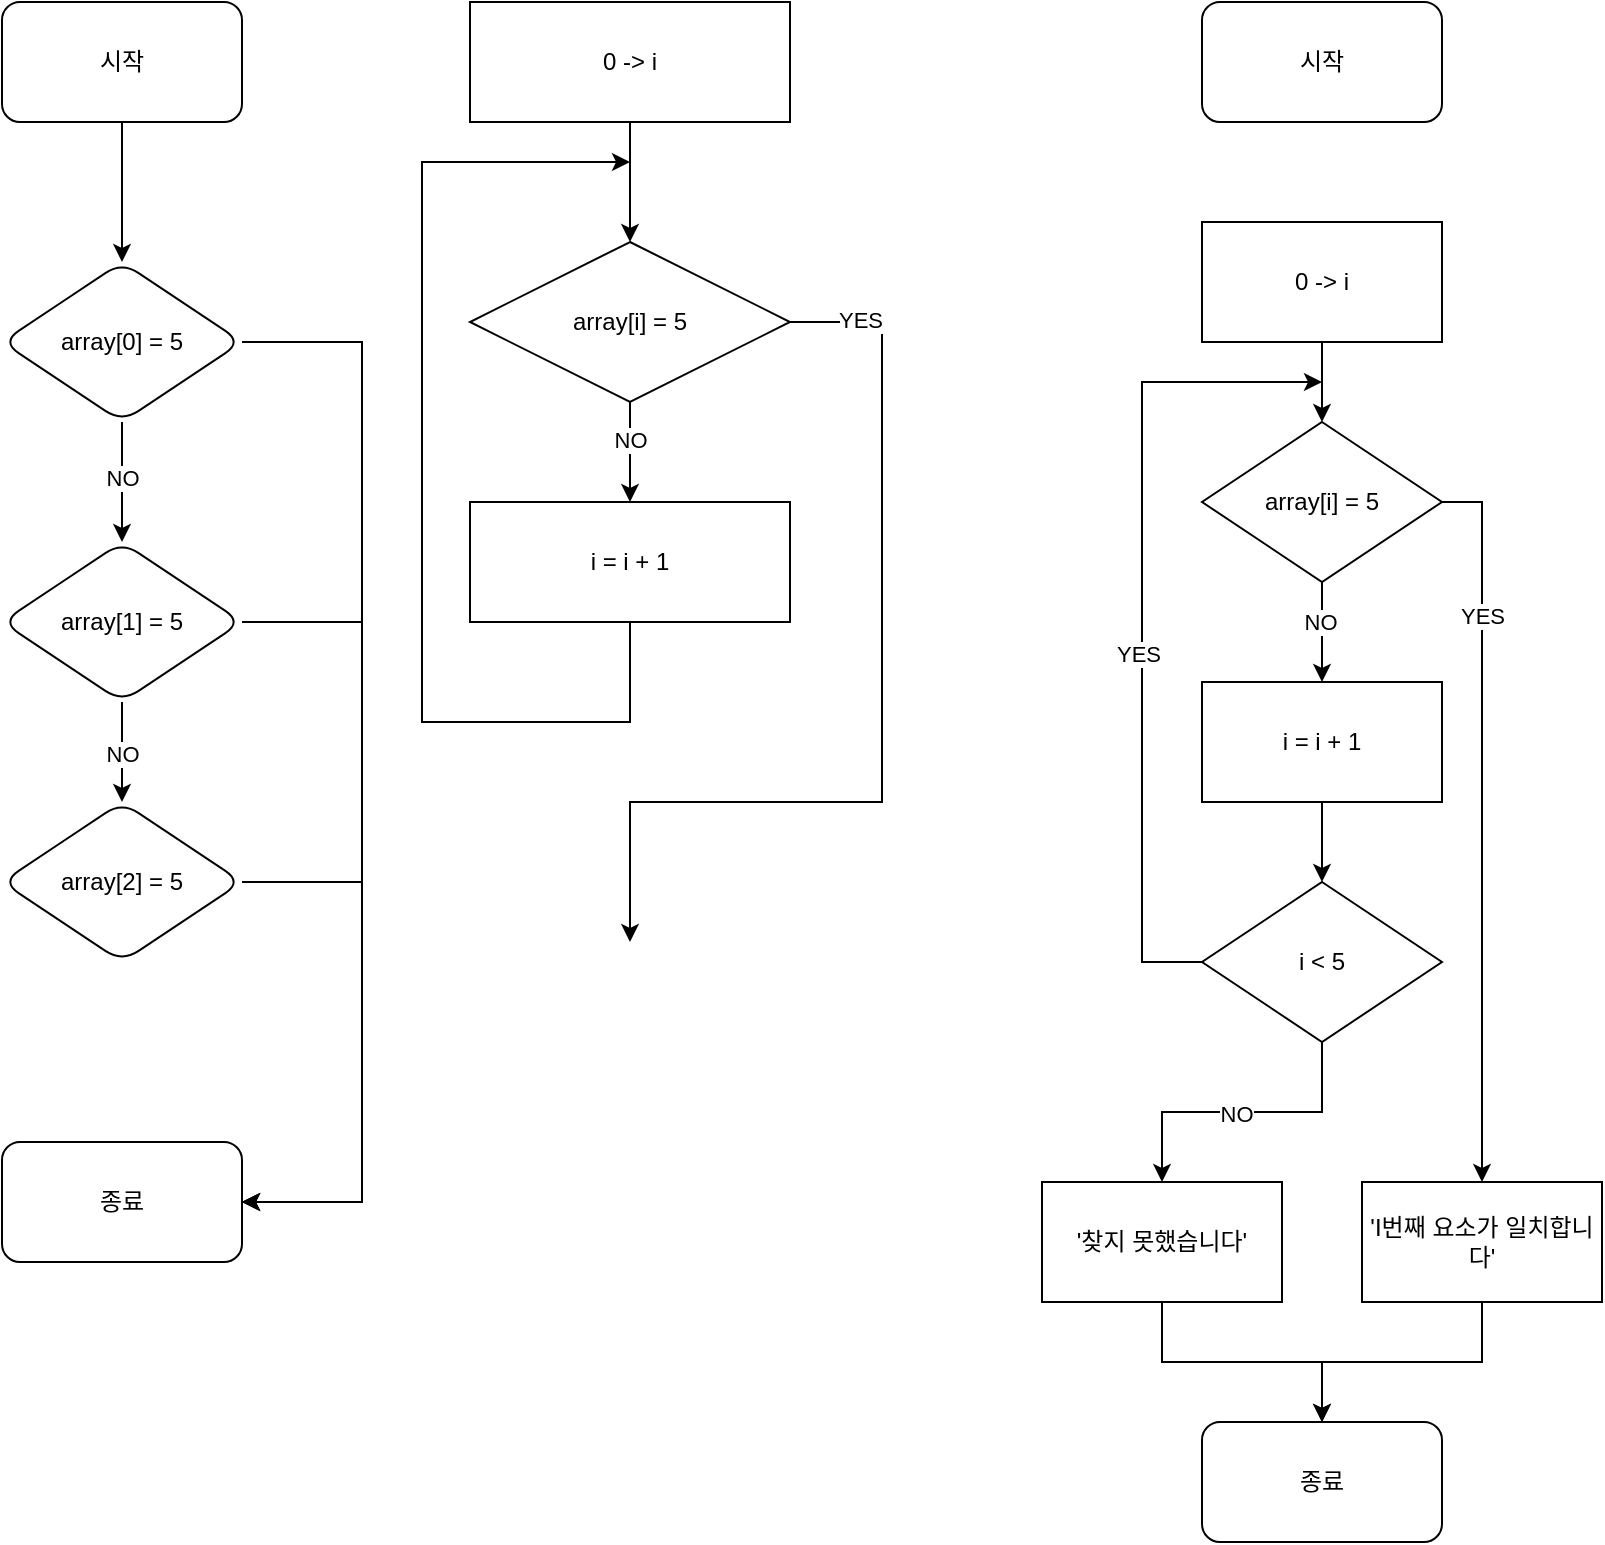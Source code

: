 <mxfile>
    <diagram id="ApETrDkDTe16mjVqTbQN" name="페이지-1">
        <mxGraphModel dx="458" dy="665" grid="1" gridSize="10" guides="1" tooltips="1" connect="1" arrows="1" fold="1" page="1" pageScale="1" pageWidth="827" pageHeight="1169" background="none" math="0" shadow="0">
            <root>
                <mxCell id="0"/>
                <mxCell id="1" parent="0"/>
                <mxCell id="4" value="" style="edgeStyle=orthogonalEdgeStyle;rounded=0;orthogonalLoop=1;jettySize=auto;html=1;" edge="1" parent="1" source="2" target="3">
                    <mxGeometry relative="1" as="geometry"/>
                </mxCell>
                <mxCell id="2" value="시작" style="rounded=1;whiteSpace=wrap;html=1;" vertex="1" parent="1">
                    <mxGeometry x="40" y="30" width="120" height="60" as="geometry"/>
                </mxCell>
                <mxCell id="6" value="" style="edgeStyle=orthogonalEdgeStyle;rounded=0;orthogonalLoop=1;jettySize=auto;html=1;" edge="1" parent="1" source="3" target="5">
                    <mxGeometry relative="1" as="geometry"/>
                </mxCell>
                <mxCell id="9" value="NO" style="edgeLabel;html=1;align=center;verticalAlign=middle;resizable=0;points=[];" vertex="1" connectable="0" parent="6">
                    <mxGeometry x="-0.069" y="4" relative="1" as="geometry">
                        <mxPoint x="-4" as="offset"/>
                    </mxGeometry>
                </mxCell>
                <mxCell id="12" style="edgeStyle=orthogonalEdgeStyle;rounded=0;orthogonalLoop=1;jettySize=auto;html=1;exitX=1;exitY=0.5;exitDx=0;exitDy=0;entryX=1;entryY=0.5;entryDx=0;entryDy=0;" edge="1" parent="1" source="3" target="11">
                    <mxGeometry relative="1" as="geometry">
                        <mxPoint x="210" y="640" as="targetPoint"/>
                        <Array as="points">
                            <mxPoint x="220" y="200"/>
                            <mxPoint x="220" y="630"/>
                        </Array>
                    </mxGeometry>
                </mxCell>
                <mxCell id="3" value="array[0] = 5" style="rhombus;whiteSpace=wrap;html=1;rounded=1;" vertex="1" parent="1">
                    <mxGeometry x="40" y="160" width="120" height="80" as="geometry"/>
                </mxCell>
                <mxCell id="8" value="" style="edgeStyle=orthogonalEdgeStyle;rounded=0;orthogonalLoop=1;jettySize=auto;html=1;" edge="1" parent="1" source="5" target="7">
                    <mxGeometry relative="1" as="geometry"/>
                </mxCell>
                <mxCell id="10" value="NO" style="edgeLabel;html=1;align=center;verticalAlign=middle;resizable=0;points=[];" vertex="1" connectable="0" parent="8">
                    <mxGeometry x="0.024" relative="1" as="geometry">
                        <mxPoint as="offset"/>
                    </mxGeometry>
                </mxCell>
                <mxCell id="13" style="edgeStyle=orthogonalEdgeStyle;rounded=0;orthogonalLoop=1;jettySize=auto;html=1;exitX=1;exitY=0.5;exitDx=0;exitDy=0;entryX=1;entryY=0.5;entryDx=0;entryDy=0;" edge="1" parent="1" source="5" target="11">
                    <mxGeometry relative="1" as="geometry">
                        <mxPoint x="220" y="630" as="targetPoint"/>
                        <Array as="points">
                            <mxPoint x="220" y="340"/>
                            <mxPoint x="220" y="630"/>
                        </Array>
                    </mxGeometry>
                </mxCell>
                <mxCell id="5" value="array[1] = 5" style="rhombus;whiteSpace=wrap;html=1;rounded=1;" vertex="1" parent="1">
                    <mxGeometry x="40" y="300" width="120" height="80" as="geometry"/>
                </mxCell>
                <mxCell id="14" style="edgeStyle=orthogonalEdgeStyle;rounded=0;orthogonalLoop=1;jettySize=auto;html=1;exitX=1;exitY=0.5;exitDx=0;exitDy=0;entryX=1;entryY=0.5;entryDx=0;entryDy=0;" edge="1" parent="1" source="7" target="11">
                    <mxGeometry relative="1" as="geometry">
                        <mxPoint x="300" y="640" as="targetPoint"/>
                        <Array as="points">
                            <mxPoint x="220" y="470"/>
                            <mxPoint x="220" y="630"/>
                        </Array>
                    </mxGeometry>
                </mxCell>
                <mxCell id="7" value="array[2] = 5" style="rhombus;whiteSpace=wrap;html=1;rounded=1;" vertex="1" parent="1">
                    <mxGeometry x="40" y="430" width="120" height="80" as="geometry"/>
                </mxCell>
                <mxCell id="11" value="종료" style="rounded=1;whiteSpace=wrap;html=1;" vertex="1" parent="1">
                    <mxGeometry x="40" y="600" width="120" height="60" as="geometry"/>
                </mxCell>
                <mxCell id="21" style="edgeStyle=orthogonalEdgeStyle;rounded=0;orthogonalLoop=1;jettySize=auto;html=1;exitX=0.5;exitY=1;exitDx=0;exitDy=0;entryX=0.5;entryY=0;entryDx=0;entryDy=0;" edge="1" parent="1" source="17" target="20">
                    <mxGeometry relative="1" as="geometry"/>
                </mxCell>
                <mxCell id="27" value="NO" style="edgeLabel;html=1;align=center;verticalAlign=middle;resizable=0;points=[];" vertex="1" connectable="0" parent="21">
                    <mxGeometry x="-0.259" relative="1" as="geometry">
                        <mxPoint as="offset"/>
                    </mxGeometry>
                </mxCell>
                <mxCell id="23" style="edgeStyle=orthogonalEdgeStyle;rounded=0;orthogonalLoop=1;jettySize=auto;html=1;exitX=1;exitY=0.5;exitDx=0;exitDy=0;" edge="1" parent="1" source="17">
                    <mxGeometry relative="1" as="geometry">
                        <mxPoint x="354" y="500" as="targetPoint"/>
                        <Array as="points">
                            <mxPoint x="480" y="190"/>
                            <mxPoint x="480" y="430"/>
                            <mxPoint x="354" y="430"/>
                        </Array>
                    </mxGeometry>
                </mxCell>
                <mxCell id="28" value="YES" style="edgeLabel;html=1;align=center;verticalAlign=middle;resizable=0;points=[];" vertex="1" connectable="0" parent="23">
                    <mxGeometry x="-0.854" y="1" relative="1" as="geometry">
                        <mxPoint as="offset"/>
                    </mxGeometry>
                </mxCell>
                <mxCell id="17" value="array[i] = 5" style="rhombus;whiteSpace=wrap;html=1;" vertex="1" parent="1">
                    <mxGeometry x="274" y="150" width="160" height="80" as="geometry"/>
                </mxCell>
                <mxCell id="26" style="edgeStyle=orthogonalEdgeStyle;rounded=0;orthogonalLoop=1;jettySize=auto;html=1;exitX=0.5;exitY=1;exitDx=0;exitDy=0;" edge="1" parent="1" source="20">
                    <mxGeometry relative="1" as="geometry">
                        <mxPoint x="354" y="110" as="targetPoint"/>
                        <Array as="points">
                            <mxPoint x="354" y="390"/>
                            <mxPoint x="250" y="390"/>
                            <mxPoint x="250" y="110"/>
                        </Array>
                    </mxGeometry>
                </mxCell>
                <mxCell id="20" value="i = i + 1" style="whiteSpace=wrap;html=1;" vertex="1" parent="1">
                    <mxGeometry x="274" y="280" width="160" height="60" as="geometry"/>
                </mxCell>
                <mxCell id="24" value="" style="edgeStyle=orthogonalEdgeStyle;rounded=0;orthogonalLoop=1;jettySize=auto;html=1;" edge="1" parent="1" source="22" target="17">
                    <mxGeometry relative="1" as="geometry"/>
                </mxCell>
                <mxCell id="22" value="0 -&amp;gt; i" style="whiteSpace=wrap;html=1;" vertex="1" parent="1">
                    <mxGeometry x="274" y="30" width="160" height="60" as="geometry"/>
                </mxCell>
                <mxCell id="29" value="시작" style="rounded=1;whiteSpace=wrap;html=1;" vertex="1" parent="1">
                    <mxGeometry x="640" y="30" width="120" height="60" as="geometry"/>
                </mxCell>
                <mxCell id="38" value="" style="edgeStyle=orthogonalEdgeStyle;rounded=0;orthogonalLoop=1;jettySize=auto;html=1;" edge="1" parent="1" source="34" target="35">
                    <mxGeometry relative="1" as="geometry"/>
                </mxCell>
                <mxCell id="34" value="0 -&amp;gt; i" style="whiteSpace=wrap;html=1;" vertex="1" parent="1">
                    <mxGeometry x="640" y="140" width="120" height="60" as="geometry"/>
                </mxCell>
                <mxCell id="39" value="" style="edgeStyle=orthogonalEdgeStyle;rounded=0;orthogonalLoop=1;jettySize=auto;html=1;" edge="1" parent="1" source="35" target="36">
                    <mxGeometry relative="1" as="geometry"/>
                </mxCell>
                <mxCell id="41" value="NO" style="edgeLabel;html=1;align=center;verticalAlign=middle;resizable=0;points=[];" vertex="1" connectable="0" parent="39">
                    <mxGeometry x="-0.212" y="-1" relative="1" as="geometry">
                        <mxPoint as="offset"/>
                    </mxGeometry>
                </mxCell>
                <mxCell id="51" style="edgeStyle=orthogonalEdgeStyle;rounded=0;orthogonalLoop=1;jettySize=auto;html=1;exitX=1;exitY=0.5;exitDx=0;exitDy=0;entryX=0.5;entryY=0;entryDx=0;entryDy=0;" edge="1" parent="1" source="35" target="50">
                    <mxGeometry relative="1" as="geometry"/>
                </mxCell>
                <mxCell id="56" value="YES" style="edgeLabel;html=1;align=center;verticalAlign=middle;resizable=0;points=[];" vertex="1" connectable="0" parent="51">
                    <mxGeometry x="-0.571" relative="1" as="geometry">
                        <mxPoint as="offset"/>
                    </mxGeometry>
                </mxCell>
                <mxCell id="35" value="array[i] = 5" style="rhombus;whiteSpace=wrap;html=1;" vertex="1" parent="1">
                    <mxGeometry x="640" y="240" width="120" height="80" as="geometry"/>
                </mxCell>
                <mxCell id="40" style="edgeStyle=orthogonalEdgeStyle;rounded=0;orthogonalLoop=1;jettySize=auto;html=1;exitX=0;exitY=0.5;exitDx=0;exitDy=0;" edge="1" parent="1" source="53">
                    <mxGeometry relative="1" as="geometry">
                        <mxPoint x="700" y="220" as="targetPoint"/>
                        <mxPoint x="610" y="490" as="sourcePoint"/>
                        <Array as="points">
                            <mxPoint x="610" y="510"/>
                            <mxPoint x="610" y="220"/>
                        </Array>
                    </mxGeometry>
                </mxCell>
                <mxCell id="57" value="YES" style="edgeLabel;html=1;align=center;verticalAlign=middle;resizable=0;points=[];" vertex="1" connectable="0" parent="40">
                    <mxGeometry x="-0.103" y="2" relative="1" as="geometry">
                        <mxPoint as="offset"/>
                    </mxGeometry>
                </mxCell>
                <mxCell id="54" value="" style="edgeStyle=orthogonalEdgeStyle;rounded=0;orthogonalLoop=1;jettySize=auto;html=1;" edge="1" parent="1" source="36" target="53">
                    <mxGeometry relative="1" as="geometry"/>
                </mxCell>
                <mxCell id="36" value="i = i + 1" style="whiteSpace=wrap;html=1;" vertex="1" parent="1">
                    <mxGeometry x="640" y="370" width="120" height="60" as="geometry"/>
                </mxCell>
                <mxCell id="49" value="" style="edgeStyle=orthogonalEdgeStyle;rounded=0;orthogonalLoop=1;jettySize=auto;html=1;" edge="1" parent="1" source="44" target="46">
                    <mxGeometry relative="1" as="geometry"/>
                </mxCell>
                <mxCell id="44" value="'찾지 못했습니다'" style="whiteSpace=wrap;html=1;" vertex="1" parent="1">
                    <mxGeometry x="560" y="620" width="120" height="60" as="geometry"/>
                </mxCell>
                <mxCell id="46" value="종료" style="rounded=1;whiteSpace=wrap;html=1;" vertex="1" parent="1">
                    <mxGeometry x="640" y="740" width="120" height="60" as="geometry"/>
                </mxCell>
                <mxCell id="52" style="edgeStyle=orthogonalEdgeStyle;rounded=0;orthogonalLoop=1;jettySize=auto;html=1;exitX=0.5;exitY=1;exitDx=0;exitDy=0;entryX=0.5;entryY=0;entryDx=0;entryDy=0;" edge="1" parent="1" source="50" target="46">
                    <mxGeometry relative="1" as="geometry"/>
                </mxCell>
                <mxCell id="50" value="'I번째 요소가 일치합니다'" style="whiteSpace=wrap;html=1;" vertex="1" parent="1">
                    <mxGeometry x="720" y="620" width="120" height="60" as="geometry"/>
                </mxCell>
                <mxCell id="55" style="edgeStyle=orthogonalEdgeStyle;rounded=0;orthogonalLoop=1;jettySize=auto;html=1;exitX=0.5;exitY=1;exitDx=0;exitDy=0;entryX=0.5;entryY=0;entryDx=0;entryDy=0;" edge="1" parent="1" source="53" target="44">
                    <mxGeometry relative="1" as="geometry"/>
                </mxCell>
                <mxCell id="58" value="NO" style="edgeLabel;html=1;align=center;verticalAlign=middle;resizable=0;points=[];" vertex="1" connectable="0" parent="55">
                    <mxGeometry x="0.041" y="1" relative="1" as="geometry">
                        <mxPoint as="offset"/>
                    </mxGeometry>
                </mxCell>
                <mxCell id="53" value="i &amp;lt; 5" style="rhombus;whiteSpace=wrap;html=1;" vertex="1" parent="1">
                    <mxGeometry x="640" y="470" width="120" height="80" as="geometry"/>
                </mxCell>
            </root>
        </mxGraphModel>
    </diagram>
</mxfile>